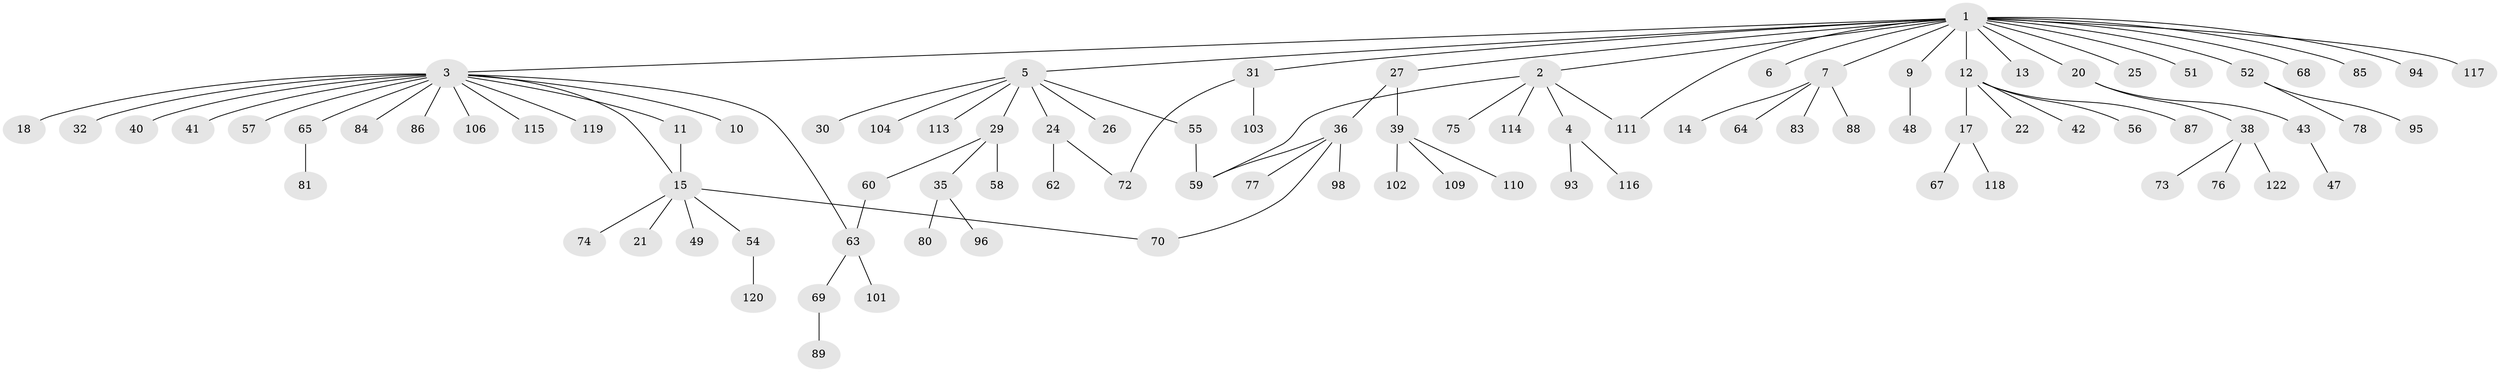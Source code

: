 // original degree distribution, {18: 0.008130081300813009, 6: 0.024390243902439025, 15: 0.008130081300813009, 4: 0.04878048780487805, 7: 0.008130081300813009, 1: 0.6016260162601627, 3: 0.10569105691056911, 2: 0.16260162601626016, 5: 0.024390243902439025, 8: 0.008130081300813009}
// Generated by graph-tools (version 1.1) at 2025/41/03/06/25 10:41:45]
// undirected, 93 vertices, 99 edges
graph export_dot {
graph [start="1"]
  node [color=gray90,style=filled];
  1 [super="+8"];
  2 [super="+97"];
  3 [super="+37"];
  4 [super="+108"];
  5 [super="+16"];
  6;
  7 [super="+105"];
  9;
  10;
  11;
  12 [super="+19"];
  13;
  14;
  15 [super="+28"];
  17 [super="+34"];
  18 [super="+23"];
  20 [super="+33"];
  21 [super="+91"];
  22;
  24 [super="+44"];
  25;
  26;
  27;
  29 [super="+123"];
  30 [super="+71"];
  31 [super="+100"];
  32;
  35;
  36 [super="+92"];
  38 [super="+53"];
  39 [super="+46"];
  40 [super="+45"];
  41;
  42;
  43 [super="+82"];
  47;
  48 [super="+50"];
  49;
  51;
  52 [super="+61"];
  54 [super="+66"];
  55;
  56;
  57;
  58;
  59 [super="+99"];
  60;
  62;
  63 [super="+90"];
  64;
  65 [super="+121"];
  67;
  68;
  69;
  70 [super="+107"];
  72;
  73;
  74;
  75;
  76;
  77 [super="+79"];
  78;
  80;
  81;
  83;
  84;
  85;
  86;
  87;
  88;
  89;
  93;
  94;
  95;
  96;
  98;
  101;
  102;
  103;
  104;
  106;
  109 [super="+112"];
  110;
  111;
  113;
  114;
  115;
  116;
  117;
  118;
  119;
  120;
  122;
  1 -- 2;
  1 -- 3;
  1 -- 5;
  1 -- 6;
  1 -- 7;
  1 -- 9;
  1 -- 12;
  1 -- 13;
  1 -- 20;
  1 -- 27;
  1 -- 31;
  1 -- 51;
  1 -- 68;
  1 -- 85;
  1 -- 94;
  1 -- 111;
  1 -- 117;
  1 -- 52;
  1 -- 25;
  2 -- 4;
  2 -- 59;
  2 -- 75;
  2 -- 114;
  2 -- 111;
  3 -- 10;
  3 -- 11;
  3 -- 18;
  3 -- 32;
  3 -- 40;
  3 -- 41;
  3 -- 57;
  3 -- 63;
  3 -- 84;
  3 -- 86;
  3 -- 106;
  3 -- 115;
  3 -- 119;
  3 -- 65;
  3 -- 15;
  4 -- 93;
  4 -- 116;
  5 -- 24;
  5 -- 26;
  5 -- 29;
  5 -- 104;
  5 -- 113;
  5 -- 30;
  5 -- 55;
  7 -- 14;
  7 -- 64;
  7 -- 83;
  7 -- 88;
  9 -- 48;
  11 -- 15;
  12 -- 17;
  12 -- 22;
  12 -- 87;
  12 -- 56;
  12 -- 42;
  15 -- 21;
  15 -- 49;
  15 -- 54;
  15 -- 70;
  15 -- 74;
  17 -- 67;
  17 -- 118;
  20 -- 38;
  20 -- 43;
  24 -- 62;
  24 -- 72;
  27 -- 36;
  27 -- 39;
  29 -- 35;
  29 -- 58;
  29 -- 60;
  31 -- 103;
  31 -- 72;
  35 -- 80;
  35 -- 96;
  36 -- 70;
  36 -- 77;
  36 -- 98;
  36 -- 59;
  38 -- 73;
  38 -- 122;
  38 -- 76;
  39 -- 109;
  39 -- 110;
  39 -- 102;
  43 -- 47;
  52 -- 78;
  52 -- 95;
  54 -- 120;
  55 -- 59;
  60 -- 63;
  63 -- 69;
  63 -- 101;
  65 -- 81;
  69 -- 89;
}
